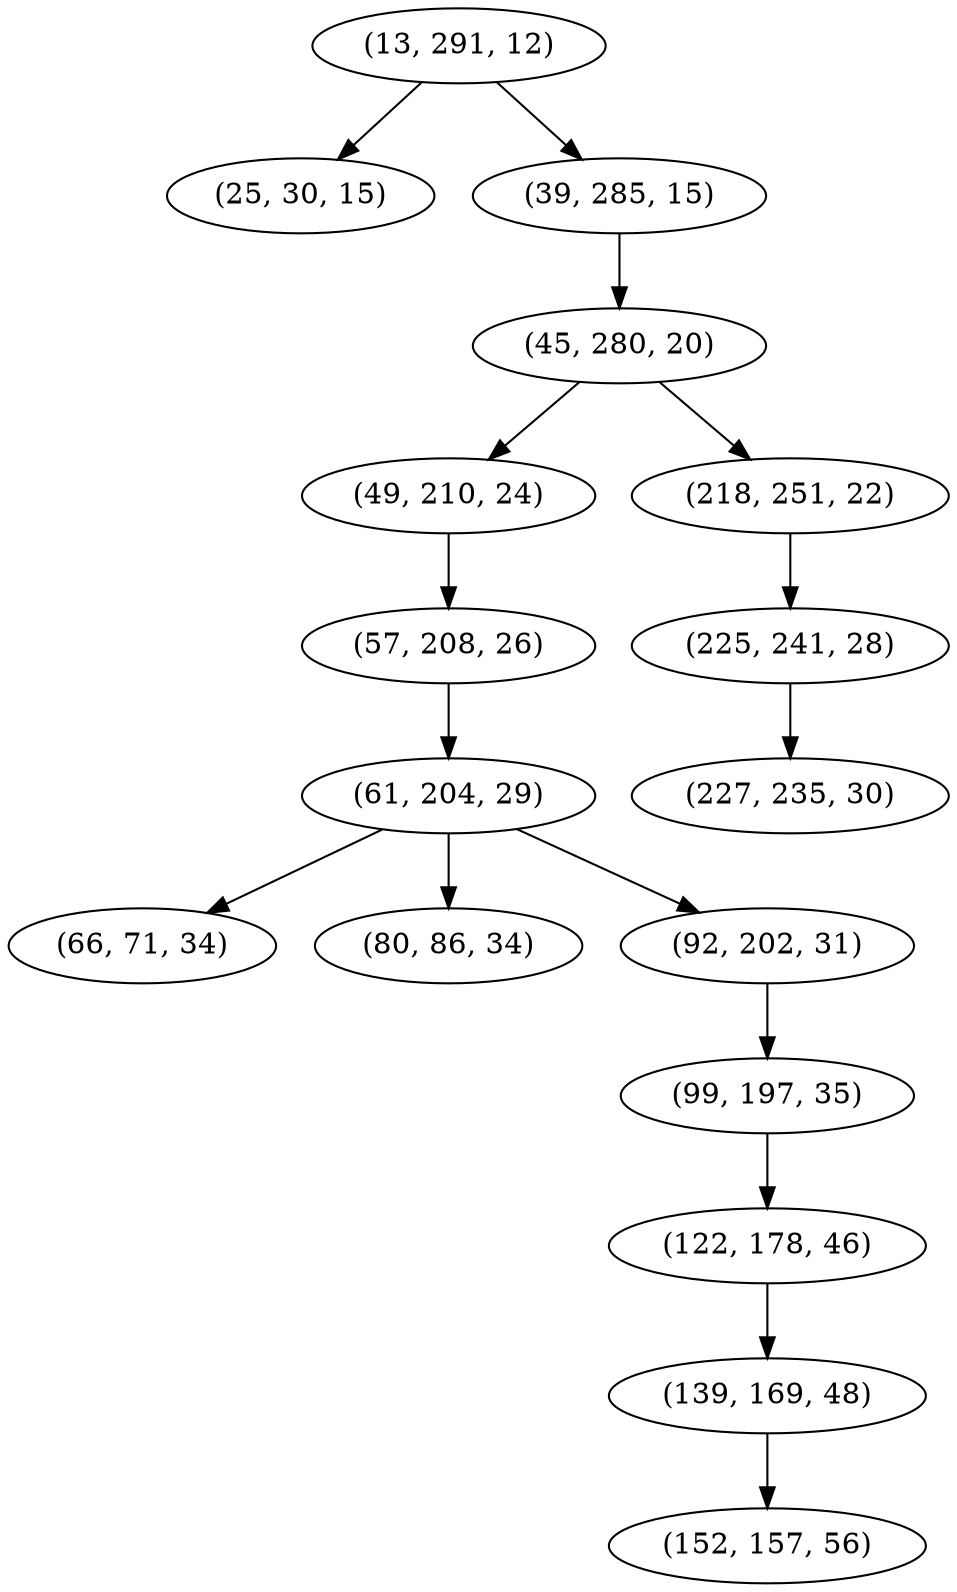 digraph tree {
    "(13, 291, 12)";
    "(25, 30, 15)";
    "(39, 285, 15)";
    "(45, 280, 20)";
    "(49, 210, 24)";
    "(57, 208, 26)";
    "(61, 204, 29)";
    "(66, 71, 34)";
    "(80, 86, 34)";
    "(92, 202, 31)";
    "(99, 197, 35)";
    "(122, 178, 46)";
    "(139, 169, 48)";
    "(152, 157, 56)";
    "(218, 251, 22)";
    "(225, 241, 28)";
    "(227, 235, 30)";
    "(13, 291, 12)" -> "(25, 30, 15)";
    "(13, 291, 12)" -> "(39, 285, 15)";
    "(39, 285, 15)" -> "(45, 280, 20)";
    "(45, 280, 20)" -> "(49, 210, 24)";
    "(45, 280, 20)" -> "(218, 251, 22)";
    "(49, 210, 24)" -> "(57, 208, 26)";
    "(57, 208, 26)" -> "(61, 204, 29)";
    "(61, 204, 29)" -> "(66, 71, 34)";
    "(61, 204, 29)" -> "(80, 86, 34)";
    "(61, 204, 29)" -> "(92, 202, 31)";
    "(92, 202, 31)" -> "(99, 197, 35)";
    "(99, 197, 35)" -> "(122, 178, 46)";
    "(122, 178, 46)" -> "(139, 169, 48)";
    "(139, 169, 48)" -> "(152, 157, 56)";
    "(218, 251, 22)" -> "(225, 241, 28)";
    "(225, 241, 28)" -> "(227, 235, 30)";
}
